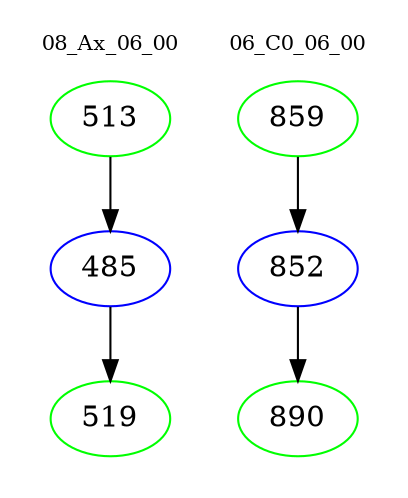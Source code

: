 digraph{
subgraph cluster_0 {
color = white
label = "08_Ax_06_00";
fontsize=10;
T0_513 [label="513", color="green"]
T0_513 -> T0_485 [color="black"]
T0_485 [label="485", color="blue"]
T0_485 -> T0_519 [color="black"]
T0_519 [label="519", color="green"]
}
subgraph cluster_1 {
color = white
label = "06_C0_06_00";
fontsize=10;
T1_859 [label="859", color="green"]
T1_859 -> T1_852 [color="black"]
T1_852 [label="852", color="blue"]
T1_852 -> T1_890 [color="black"]
T1_890 [label="890", color="green"]
}
}
